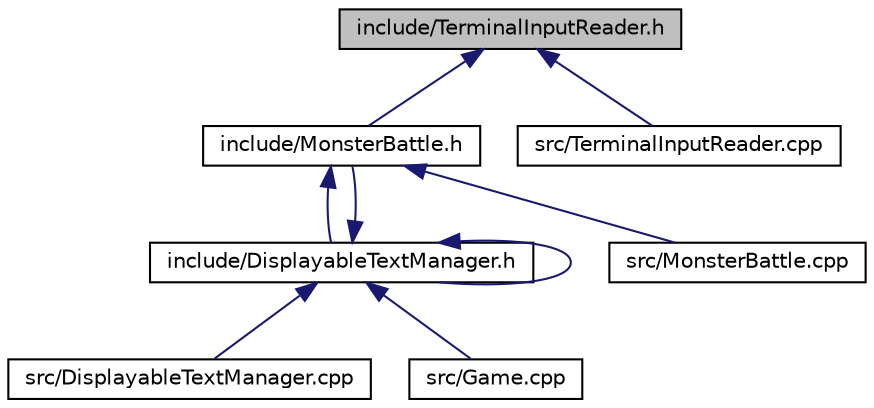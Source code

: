 digraph "include/TerminalInputReader.h"
{
  edge [fontname="Helvetica",fontsize="10",labelfontname="Helvetica",labelfontsize="10"];
  node [fontname="Helvetica",fontsize="10",shape=record];
  Node11 [label="include/TerminalInputReader.h",height=0.2,width=0.4,color="black", fillcolor="grey75", style="filled", fontcolor="black"];
  Node11 -> Node12 [dir="back",color="midnightblue",fontsize="10",style="solid"];
  Node12 [label="include/MonsterBattle.h",height=0.2,width=0.4,color="black", fillcolor="white", style="filled",URL="$MonsterBattle_8h.html"];
  Node12 -> Node13 [dir="back",color="midnightblue",fontsize="10",style="solid"];
  Node13 [label="include/DisplayableTextManager.h",height=0.2,width=0.4,color="black", fillcolor="white", style="filled",URL="$DisplayableTextManager_8h.html"];
  Node13 -> Node13 [dir="back",color="midnightblue",fontsize="10",style="solid"];
  Node13 -> Node12 [dir="back",color="midnightblue",fontsize="10",style="solid"];
  Node13 -> Node14 [dir="back",color="midnightblue",fontsize="10",style="solid"];
  Node14 [label="src/DisplayableTextManager.cpp",height=0.2,width=0.4,color="black", fillcolor="white", style="filled",URL="$DisplayableTextManager_8cpp.html"];
  Node13 -> Node15 [dir="back",color="midnightblue",fontsize="10",style="solid"];
  Node15 [label="src/Game.cpp",height=0.2,width=0.4,color="black", fillcolor="white", style="filled",URL="$Game_8cpp.html"];
  Node12 -> Node16 [dir="back",color="midnightblue",fontsize="10",style="solid"];
  Node16 [label="src/MonsterBattle.cpp",height=0.2,width=0.4,color="black", fillcolor="white", style="filled",URL="$MonsterBattle_8cpp.html"];
  Node11 -> Node17 [dir="back",color="midnightblue",fontsize="10",style="solid"];
  Node17 [label="src/TerminalInputReader.cpp",height=0.2,width=0.4,color="black", fillcolor="white", style="filled",URL="$TerminalInputReader_8cpp.html"];
}
